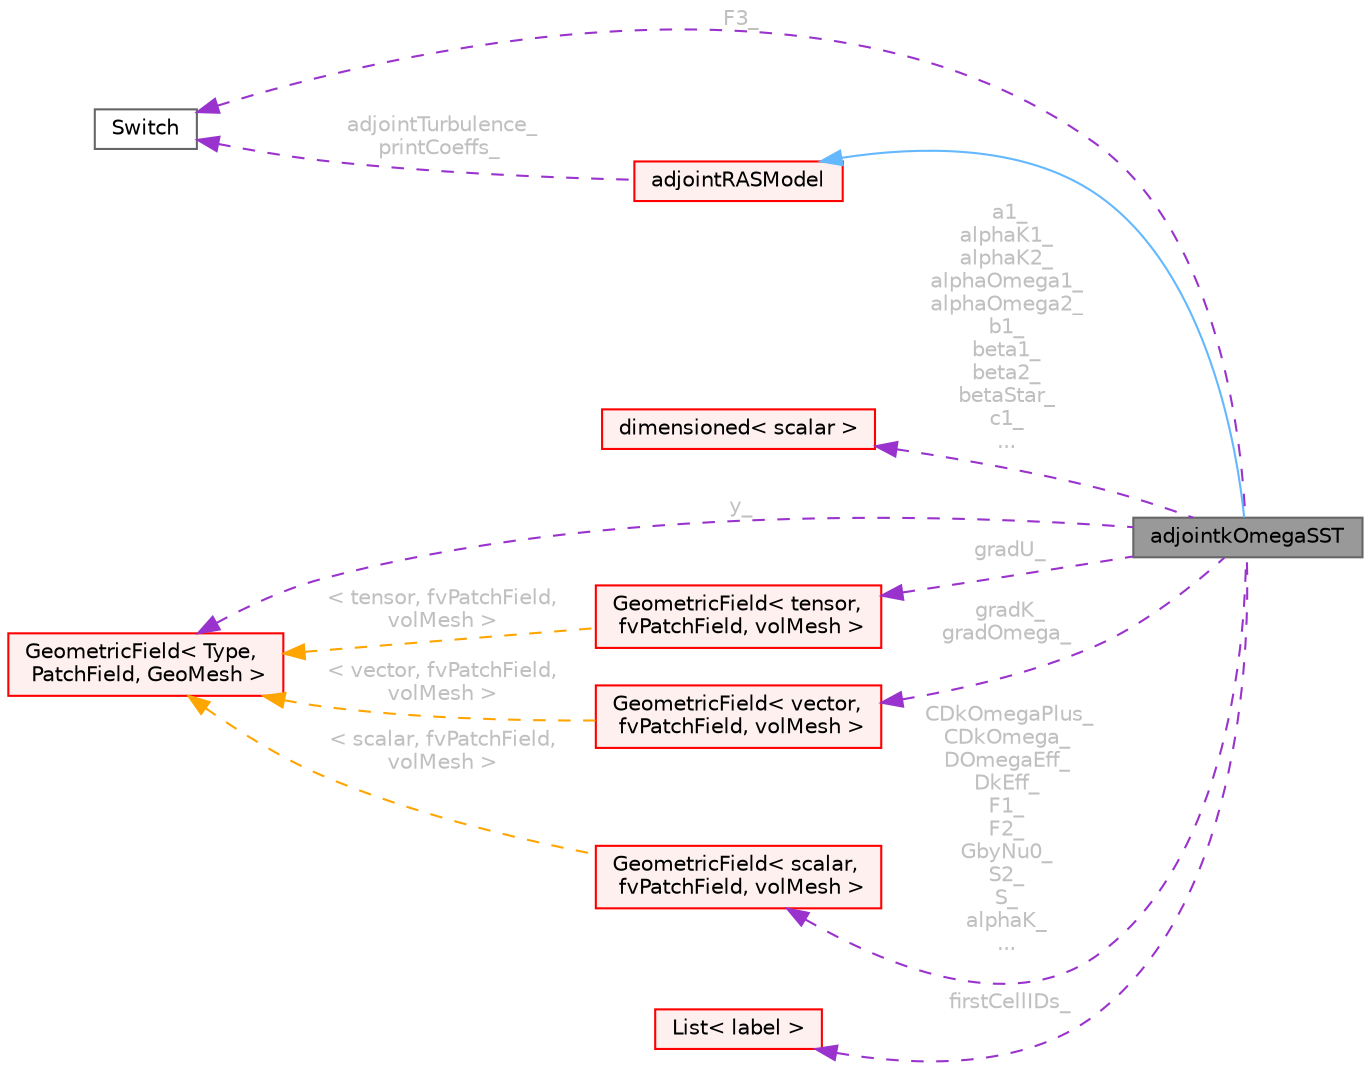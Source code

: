 digraph "adjointkOmegaSST"
{
 // LATEX_PDF_SIZE
  bgcolor="transparent";
  edge [fontname=Helvetica,fontsize=10,labelfontname=Helvetica,labelfontsize=10];
  node [fontname=Helvetica,fontsize=10,shape=box,height=0.2,width=0.4];
  rankdir="LR";
  Node1 [id="Node000001",label="adjointkOmegaSST",height=0.2,width=0.4,color="gray40", fillcolor="grey60", style="filled", fontcolor="black",tooltip="Continuous adjoint to the kOmegaSST turbulence model for incompressible flows."];
  Node2 -> Node1 [id="edge1_Node000001_Node000002",dir="back",color="steelblue1",style="solid",tooltip=" "];
  Node2 [id="Node000002",label="adjointRASModel",height=0.2,width=0.4,color="red", fillcolor="#FFF0F0", style="filled",URL="$classFoam_1_1incompressibleAdjoint_1_1adjointRASModel.html",tooltip="Abstract base class for incompressible turbulence models."];
  Node89 -> Node2 [id="edge2_Node000002_Node000089",dir="back",color="darkorchid3",style="dashed",tooltip=" ",label=" adjointTurbulence_\nprintCoeffs_",fontcolor="grey" ];
  Node89 [id="Node000089",label="Switch",height=0.2,width=0.4,color="gray40", fillcolor="white", style="filled",URL="$classFoam_1_1Switch.html",tooltip="A simple wrapper around bool so that it can be read as a word: true/false, on/off,..."];
  Node95 -> Node1 [id="edge3_Node000001_Node000095",dir="back",color="darkorchid3",style="dashed",tooltip=" ",label=" a1_\nalphaK1_\nalphaK2_\nalphaOmega1_\nalphaOmega2_\nb1_\nbeta1_\nbeta2_\nbetaStar_\nc1_\n...",fontcolor="grey" ];
  Node95 [id="Node000095",label="dimensioned\< scalar \>",height=0.2,width=0.4,color="red", fillcolor="#FFF0F0", style="filled",URL="$classFoam_1_1dimensioned.html",tooltip=" "];
  Node89 -> Node1 [id="edge4_Node000001_Node000089",dir="back",color="darkorchid3",style="dashed",tooltip=" ",label=" F3_",fontcolor="grey" ];
  Node57 -> Node1 [id="edge5_Node000001_Node000057",dir="back",color="darkorchid3",style="dashed",tooltip=" ",label=" y_",fontcolor="grey" ];
  Node57 [id="Node000057",label="GeometricField\< Type,\l PatchField, GeoMesh \>",height=0.2,width=0.4,color="red", fillcolor="#FFF0F0", style="filled",URL="$classFoam_1_1GeometricField.html",tooltip="Generic GeometricField class."];
  Node96 -> Node1 [id="edge6_Node000001_Node000096",dir="back",color="darkorchid3",style="dashed",tooltip=" ",label=" gradU_",fontcolor="grey" ];
  Node96 [id="Node000096",label="GeometricField\< tensor,\l fvPatchField, volMesh \>",height=0.2,width=0.4,color="red", fillcolor="#FFF0F0", style="filled",URL="$classFoam_1_1GeometricField.html",tooltip=" "];
  Node57 -> Node96 [id="edge7_Node000096_Node000057",dir="back",color="orange",style="dashed",tooltip=" ",label=" \< tensor, fvPatchField,\l volMesh \>",fontcolor="grey" ];
  Node98 -> Node1 [id="edge8_Node000001_Node000098",dir="back",color="darkorchid3",style="dashed",tooltip=" ",label=" gradK_\ngradOmega_",fontcolor="grey" ];
  Node98 [id="Node000098",label="GeometricField\< vector,\l fvPatchField, volMesh \>",height=0.2,width=0.4,color="red", fillcolor="#FFF0F0", style="filled",URL="$classFoam_1_1GeometricField.html",tooltip=" "];
  Node57 -> Node98 [id="edge9_Node000098_Node000057",dir="back",color="orange",style="dashed",tooltip=" ",label=" \< vector, fvPatchField,\l volMesh \>",fontcolor="grey" ];
  Node100 -> Node1 [id="edge10_Node000001_Node000100",dir="back",color="darkorchid3",style="dashed",tooltip=" ",label=" CDkOmegaPlus_\nCDkOmega_\nDOmegaEff_\nDkEff_\nF1_\nF2_\nGbyNu0_\nS2_\nS_\nalphaK_\n...",fontcolor="grey" ];
  Node100 [id="Node000100",label="GeometricField\< scalar,\l fvPatchField, volMesh \>",height=0.2,width=0.4,color="red", fillcolor="#FFF0F0", style="filled",URL="$classFoam_1_1GeometricField.html",tooltip=" "];
  Node57 -> Node100 [id="edge11_Node000100_Node000057",dir="back",color="orange",style="dashed",tooltip=" ",label=" \< scalar, fvPatchField,\l volMesh \>",fontcolor="grey" ];
  Node102 -> Node1 [id="edge12_Node000001_Node000102",dir="back",color="darkorchid3",style="dashed",tooltip=" ",label=" firstCellIDs_",fontcolor="grey" ];
  Node102 [id="Node000102",label="List\< label \>",height=0.2,width=0.4,color="red", fillcolor="#FFF0F0", style="filled",URL="$classFoam_1_1List.html",tooltip=" "];
}
